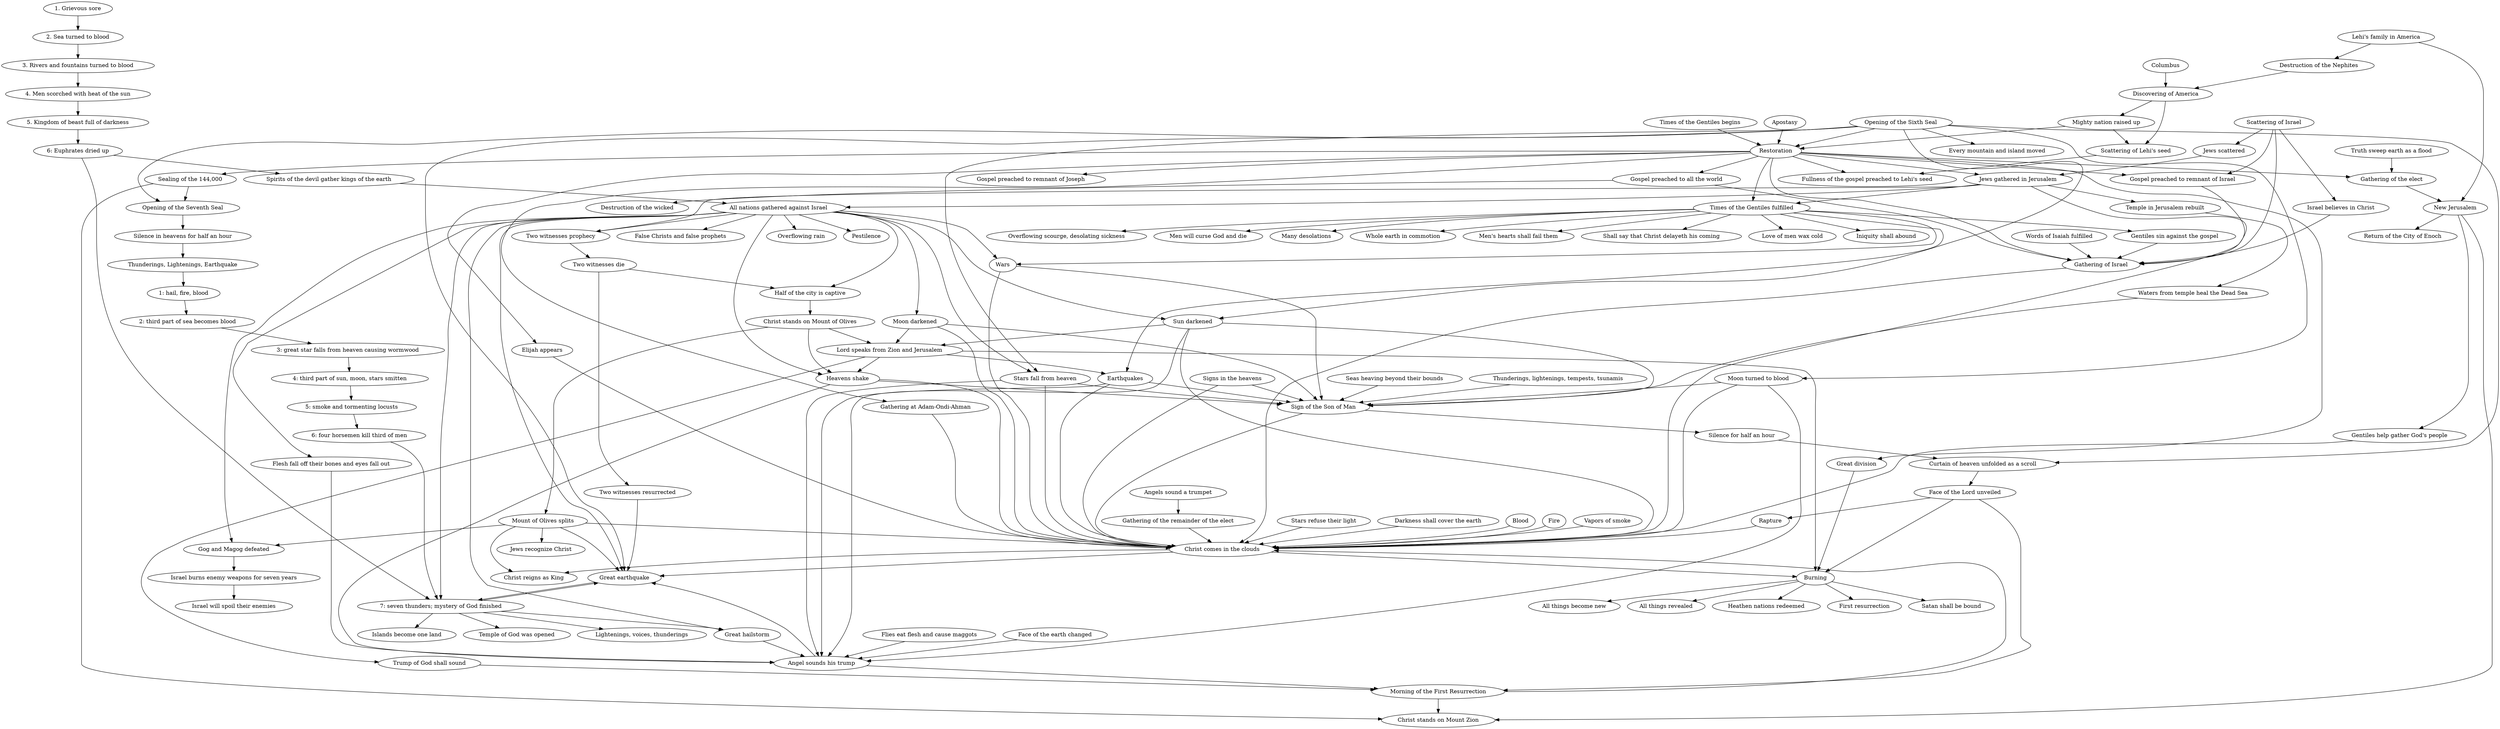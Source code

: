 digraph {
	"Opening of the Sixth Seal" -> "Restoration"
	"Apostasy" -> "Restoration"
	"Mighty nation raised up" -> "Restoration"
	"Times of the Gentiles begins" -> "Restoration"
	"Restoration" -> "Gathering of Israel"
	"Restoration" -> "Elijah appears"
	"Restoration" -> "Sealing of the 144,000"
	"Restoration" -> "Fullness of the gospel preached to Lehi's seed"
	"Restoration" -> "Great division"
	"Restoration" -> "Gospel preached to remnant of Joseph"
	"Restoration" -> "Gospel preached to remnant of Israel"
	"Restoration" -> "Gathering of the elect"
	"Restoration" -> "Gospel preached to all the world"
	"Restoration" -> "Times of the Gentiles fulfilled"
	"Restoration" -> "Jews gathered in Jerusalem"
	"Restoration" -> "Gathering at Adam-Ondi-Ahman"
	"Scattering of Israel" -> "Gathering of Israel"
	"Israel believes in Christ" -> "Gathering of Israel"
	"Gospel preached to remnant of Israel" -> "Gathering of Israel"
	"Gentiles sin against the gospel" -> "Gathering of Israel"
	"Words of Isaiah fulfilled" -> "Gathering of Israel"
	"Gospel preached to all the world" -> "Gathering of Israel"
	"Gathering of Israel" -> "Christ comes in the clouds"
	"Scattering of Israel" -> "Israel believes in Christ"
	"Scattering of Israel" -> "Gospel preached to remnant of Israel"
	"Scattering of Israel" -> "Jews scattered"
	"Jews scattered" -> "Jews gathered in Jerusalem"
	"Jews gathered in Jerusalem" -> "Times of the Gentiles fulfilled"
	"Jews gathered in Jerusalem" -> "Two witnesses prophecy"
	"Jews gathered in Jerusalem" -> "Temple in Jerusalem rebuilt"
	"Jews gathered in Jerusalem" -> "All nations gathered against Israel"
	"Jews gathered in Jerusalem" -> "Christ comes in the clouds"
	"Spirits of the devil gather kings of the earth" -> "All nations gathered against Israel"
	"All nations gathered against Israel" -> "Great hailstorm"
	"All nations gathered against Israel" -> "Great earthquake"
	"All nations gathered against Israel" -> "Overflowing rain"
	"All nations gathered against Israel" -> "Pestilence"
	"All nations gathered against Israel" -> "Gog and Magog defeated"
	"All nations gathered against Israel" -> "Half of the city is captive"
	"All nations gathered against Israel" -> "Flesh fall off their bones and eyes fall out"
	"All nations gathered against Israel" -> "Two witnesses prophecy"
	"All nations gathered against Israel" -> "7: seven thunders; mystery of God finished"
	"All nations gathered against Israel" -> "Sun darkened"
	"All nations gathered against Israel" -> "Moon darkened"
	"All nations gathered against Israel" -> "False Christs and false prophets"
	"All nations gathered against Israel" -> "Wars"
	"All nations gathered against Israel" -> "Stars fall from heaven"
	"All nations gathered against Israel" -> "Heavens shake"
	"7: seven thunders; mystery of God finished" -> "Great hailstorm"
	"Great hailstorm" -> "Angel sounds his trump"
	"Opening of the Sixth Seal" -> "Great earthquake"
	"Two witnesses resurrected" -> "Great earthquake"
	"7: seven thunders; mystery of God finished" -> "Great earthquake"
	"Angel sounds his trump" -> "Great earthquake"
	"Mount of Olives splits" -> "Great earthquake"
	"Christ comes in the clouds" -> "Great earthquake"
	"Great earthquake" -> "7: seven thunders; mystery of God finished"
	"Mount of Olives splits" -> "Gog and Magog defeated"
	"Gog and Magog defeated" -> "Israel burns enemy weapons for seven years"
	"Israel burns enemy weapons for seven years" -> "Israel will spoil their enemies"
	"Opening of the Sixth Seal" -> "Sun darkened"
	"Sun darkened" -> "Lord speaks from Zion and Jerusalem"
	"Sun darkened" -> "Sign of the Son of Man"
	"Sun darkened" -> "Christ comes in the clouds"
	"Sun darkened" -> "Angel sounds his trump"
	"Opening of the Sixth Seal" -> "Moon turned to blood"
	"Moon turned to blood" -> "Angel sounds his trump"
	"Moon turned to blood" -> "Christ comes in the clouds"
	"Moon turned to blood" -> "Sign of the Son of Man"
	"Moon darkened" -> "Lord speaks from Zion and Jerusalem"
	"Moon darkened" -> "Sign of the Son of Man"
	"Moon darkened" -> "Christ comes in the clouds"
	"Christ stands on Mount of Olives" -> "Lord speaks from Zion and Jerusalem"
	"Lord speaks from Zion and Jerusalem" -> "Heavens shake"
	"Lord speaks from Zion and Jerusalem" -> "Earthquakes"
	"Lord speaks from Zion and Jerusalem" -> "Burning"
	"Lord speaks from Zion and Jerusalem" -> "Trump of God shall sound"
	"Christ stands on Mount of Olives" -> "Heavens shake"
	"Heavens shake" -> "Sign of the Son of Man"
	"Heavens shake" -> "Christ comes in the clouds"
	"Heavens shake" -> "Angel sounds his trump"
	"Times of the Gentiles fulfilled" -> "Earthquakes"
	"Earthquakes" -> "Angel sounds his trump"
	"Earthquakes" -> "Christ comes in the clouds"
	"Earthquakes" -> "Sign of the Son of Man"
	"Two witnesses die" -> "Half of the city is captive"
	"Half of the city is captive" -> "Christ stands on Mount of Olives"
	"Christ stands on Mount of Olives" -> "Mount of Olives splits"
	"Mount of Olives splits" -> "Christ reigns as King"
	"Mount of Olives splits" -> "Christ comes in the clouds"
	"Mount of Olives splits" -> "Jews recognize Christ"
	"Christ comes in the clouds" -> "Christ reigns as King"
	"Flesh fall off their bones and eyes fall out" -> "Angel sounds his trump"
	"Sign of the Son of Man" -> "Christ comes in the clouds"
	"Gathering of the remainder of the elect" -> "Christ comes in the clouds"
	"Stars fall from heaven" -> "Christ comes in the clouds"
	"Signs in the heavens" -> "Christ comes in the clouds"
	"Rapture" -> "Christ comes in the clouds"
	"Morning of the First Resurrection" -> "Christ comes in the clouds"
	"Gentiles help gather God's people" -> "Christ comes in the clouds"
	"Stars refuse their light" -> "Christ comes in the clouds"
	"Wars" -> "Christ comes in the clouds"
	"Darkness shall cover the earth" -> "Christ comes in the clouds"
	"Gathering at Adam-Ondi-Ahman" -> "Christ comes in the clouds"
	"Elijah appears" -> "Christ comes in the clouds"
	"Blood" -> "Christ comes in the clouds"
	"Fire" -> "Christ comes in the clouds"
	"Vapors of smoke" -> "Christ comes in the clouds"
	"Christ comes in the clouds" -> "Burning"
	"Times of the Gentiles fulfilled" -> "Wars"
	"Wars" -> "Sign of the Son of Man"
	"Gospel preached to all the world" -> "Destruction of the wicked"
	"Opening of the Sixth Seal" -> "Stars fall from heaven"
	"Stars fall from heaven" -> "Sign of the Son of Man"
	"Stars fall from heaven" -> "Angel sounds his trump"
	"Waters from temple heal the Dead Sea" -> "Sign of the Son of Man"
	"Signs in the heavens" -> "Sign of the Son of Man"
	"Seas heaving beyond their bounds" -> "Sign of the Son of Man"
	"Thunderings, lightenings, tempests, tsunamis" -> "Sign of the Son of Man"
	"Sign of the Son of Man" -> "Silence for half an hour"
	"Angels sound a trumpet" -> "Gathering of the remainder of the elect"
	"Face of the Lord unveiled" -> "Rapture"
	"Angel sounds his trump" -> "Morning of the First Resurrection"
	"Trump of God shall sound" -> "Morning of the First Resurrection"
	"Face of the Lord unveiled" -> "Morning of the First Resurrection"
	"Morning of the First Resurrection" -> "Christ stands on Mount Zion"
	"Opening of the Sixth Seal" -> "Curtain of heaven unfolded as a scroll"
	"Opening of the Sixth Seal" -> "Every mountain and island moved"
	"Opening of the Sixth Seal" -> "Opening of the Seventh Seal"
	"Silence for half an hour" -> "Curtain of heaven unfolded as a scroll"
	"Curtain of heaven unfolded as a scroll" -> "Face of the Lord unveiled"
	"Sealing of the 144,000" -> "Opening of the Seventh Seal"
	"Sealing of the 144,000" -> "Christ stands on Mount Zion"
	"Opening of the Seventh Seal" -> "Silence in heavens for half an hour"
	"Silence in heavens for half an hour" -> "Thunderings, Lightenings, Earthquake"
	"Thunderings, Lightenings, Earthquake" -> "1: hail, fire, blood"
	"1: hail, fire, blood" -> "2: third part of sea becomes blood"
	"2: third part of sea becomes blood" -> "3: great star falls from heaven causing wormwood"
	"3: great star falls from heaven causing wormwood" -> "4: third part of sun, moon, stars smitten"
	"4: third part of sun, moon, stars smitten" -> "5: smoke and tormenting locusts"
	"5: smoke and tormenting locusts" -> "6: four horsemen kill third of men"
	"6: four horsemen kill third of men" -> "7: seven thunders; mystery of God finished"
	"6: Euphrates dried up" -> "7: seven thunders; mystery of God finished"
	"7: seven thunders; mystery of God finished" -> "Temple of God was opened"
	"7: seven thunders; mystery of God finished" -> "Lightenings, voices, thunderings"
	"7: seven thunders; mystery of God finished" -> "Islands become one land"
	"Two witnesses prophecy" -> "Two witnesses die"
	"Two witnesses die" -> "Two witnesses resurrected"
	"New Jerusalem" -> "Christ stands on Mount Zion"
	"1. Grievous sore" -> "2. Sea turned to blood"
	"2. Sea turned to blood" -> "3. Rivers and fountains turned to blood"
	"3. Rivers and fountains turned to blood" -> "4. Men scorched with heat of the sun"
	"4. Men scorched with heat of the sun" -> "5. Kingdom of beast full of darkness"
	"5. Kingdom of beast full of darkness" -> "6: Euphrates dried up"
	"6: Euphrates dried up" -> "Spirits of the devil gather kings of the earth"
	"Lehi's family in America" -> "Destruction of the Nephites"
	"Lehi's family in America" -> "New Jerusalem"
	"Destruction of the Nephites" -> "Discovering of America"
	"Columbus" -> "Discovering of America"
	"Discovering of America" -> "Scattering of Lehi's seed"
	"Discovering of America" -> "Mighty nation raised up"
	"Mighty nation raised up" -> "Scattering of Lehi's seed"
	"Scattering of Lehi's seed" -> "Fullness of the gospel preached to Lehi's seed"
	"Great division" -> "Burning"
	"Face of the Lord unveiled" -> "Burning"
	"Burning" -> "All things revealed"
	"Burning" -> "Heathen nations redeemed"
	"Burning" -> "First resurrection"
	"Burning" -> "Satan shall be bound"
	"Burning" -> "All things become new"
	"Times of the Gentiles fulfilled" -> "Gentiles sin against the gospel"
	"Times of the Gentiles fulfilled" -> "Whole earth in commotion"
	"Times of the Gentiles fulfilled" -> "Men's hearts shall fail them"
	"Times of the Gentiles fulfilled" -> "Shall say that Christ delayeth his coming"
	"Times of the Gentiles fulfilled" -> "Love of men wax cold"
	"Times of the Gentiles fulfilled" -> "Iniquity shall abound"
	"Times of the Gentiles fulfilled" -> "Overflowing scourge, desolating sickness"
	"Times of the Gentiles fulfilled" -> "Men will curse God and die"
	"Times of the Gentiles fulfilled" -> "Many desolations"
	"Gathering of the elect" -> "New Jerusalem"
	"New Jerusalem" -> "Gentiles help gather God's people"
	"New Jerusalem" -> "Return of the City of Enoch"
	"Truth sweep earth as a flood" -> "Gathering of the elect"
	"Flies eat flesh and cause maggots" -> "Angel sounds his trump"
	"Face of the earth changed" -> "Angel sounds his trump"
	"Temple in Jerusalem rebuilt" -> "Waters from temple heal the Dead Sea"
}